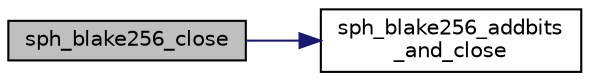 digraph "sph_blake256_close"
{
  edge [fontname="Helvetica",fontsize="10",labelfontname="Helvetica",labelfontsize="10"];
  node [fontname="Helvetica",fontsize="10",shape=record];
  rankdir="LR";
  Node15 [label="sph_blake256_close",height=0.2,width=0.4,color="black", fillcolor="grey75", style="filled", fontcolor="black"];
  Node15 -> Node16 [color="midnightblue",fontsize="10",style="solid",fontname="Helvetica"];
  Node16 [label="sph_blake256_addbits\l_and_close",height=0.2,width=0.4,color="black", fillcolor="white", style="filled",URL="$blake_8c.html#a47422e40c0d7ae6cec34ad02c7eb565f",tooltip="Add a few additional bits (0 to 7) to the current computation, then terminate it and output the resul..."];
}
